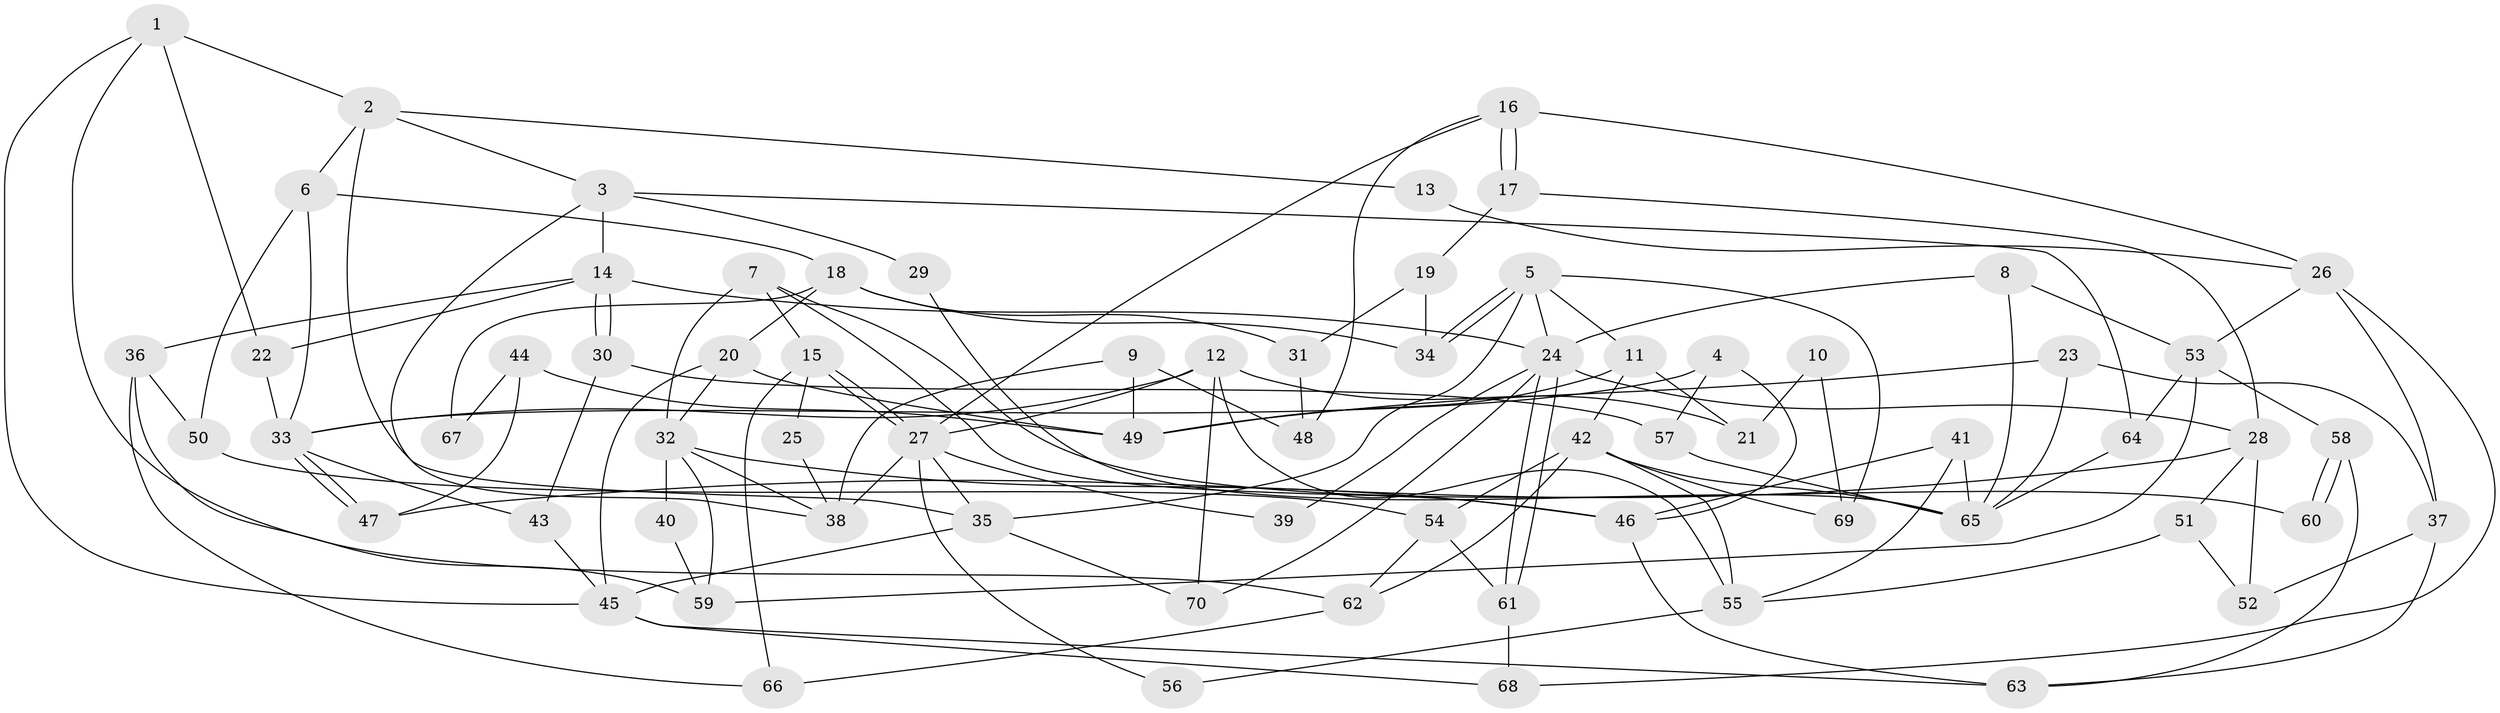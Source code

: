// Generated by graph-tools (version 1.1) at 2025/15/03/09/25 04:15:17]
// undirected, 70 vertices, 140 edges
graph export_dot {
graph [start="1"]
  node [color=gray90,style=filled];
  1;
  2;
  3;
  4;
  5;
  6;
  7;
  8;
  9;
  10;
  11;
  12;
  13;
  14;
  15;
  16;
  17;
  18;
  19;
  20;
  21;
  22;
  23;
  24;
  25;
  26;
  27;
  28;
  29;
  30;
  31;
  32;
  33;
  34;
  35;
  36;
  37;
  38;
  39;
  40;
  41;
  42;
  43;
  44;
  45;
  46;
  47;
  48;
  49;
  50;
  51;
  52;
  53;
  54;
  55;
  56;
  57;
  58;
  59;
  60;
  61;
  62;
  63;
  64;
  65;
  66;
  67;
  68;
  69;
  70;
  1 -- 45;
  1 -- 2;
  1 -- 22;
  1 -- 62;
  2 -- 35;
  2 -- 6;
  2 -- 3;
  2 -- 13;
  3 -- 14;
  3 -- 29;
  3 -- 38;
  3 -- 64;
  4 -- 57;
  4 -- 33;
  4 -- 46;
  5 -- 35;
  5 -- 34;
  5 -- 34;
  5 -- 11;
  5 -- 24;
  5 -- 69;
  6 -- 50;
  6 -- 33;
  6 -- 18;
  7 -- 15;
  7 -- 46;
  7 -- 32;
  7 -- 60;
  8 -- 65;
  8 -- 24;
  8 -- 53;
  9 -- 49;
  9 -- 48;
  9 -- 38;
  10 -- 69;
  10 -- 21;
  11 -- 42;
  11 -- 21;
  11 -- 49;
  12 -- 27;
  12 -- 33;
  12 -- 21;
  12 -- 55;
  12 -- 70;
  13 -- 26;
  14 -- 30;
  14 -- 30;
  14 -- 24;
  14 -- 22;
  14 -- 36;
  15 -- 27;
  15 -- 27;
  15 -- 66;
  15 -- 25;
  16 -- 17;
  16 -- 17;
  16 -- 27;
  16 -- 26;
  16 -- 48;
  17 -- 28;
  17 -- 19;
  18 -- 20;
  18 -- 31;
  18 -- 34;
  18 -- 67;
  19 -- 34;
  19 -- 31;
  20 -- 45;
  20 -- 32;
  20 -- 49;
  22 -- 33;
  23 -- 37;
  23 -- 49;
  23 -- 65;
  24 -- 61;
  24 -- 61;
  24 -- 28;
  24 -- 39;
  24 -- 70;
  25 -- 38;
  26 -- 53;
  26 -- 37;
  26 -- 68;
  27 -- 38;
  27 -- 35;
  27 -- 39;
  27 -- 56;
  28 -- 51;
  28 -- 47;
  28 -- 52;
  29 -- 65;
  30 -- 43;
  30 -- 57;
  31 -- 48;
  32 -- 38;
  32 -- 40;
  32 -- 46;
  32 -- 59;
  33 -- 47;
  33 -- 47;
  33 -- 43;
  35 -- 70;
  35 -- 45;
  36 -- 59;
  36 -- 50;
  36 -- 66;
  37 -- 63;
  37 -- 52;
  40 -- 59;
  41 -- 46;
  41 -- 65;
  41 -- 55;
  42 -- 62;
  42 -- 55;
  42 -- 54;
  42 -- 65;
  42 -- 69;
  43 -- 45;
  44 -- 49;
  44 -- 47;
  44 -- 67;
  45 -- 63;
  45 -- 68;
  46 -- 63;
  50 -- 54;
  51 -- 52;
  51 -- 55;
  53 -- 64;
  53 -- 58;
  53 -- 59;
  54 -- 61;
  54 -- 62;
  55 -- 56;
  57 -- 65;
  58 -- 60;
  58 -- 60;
  58 -- 63;
  61 -- 68;
  62 -- 66;
  64 -- 65;
}
